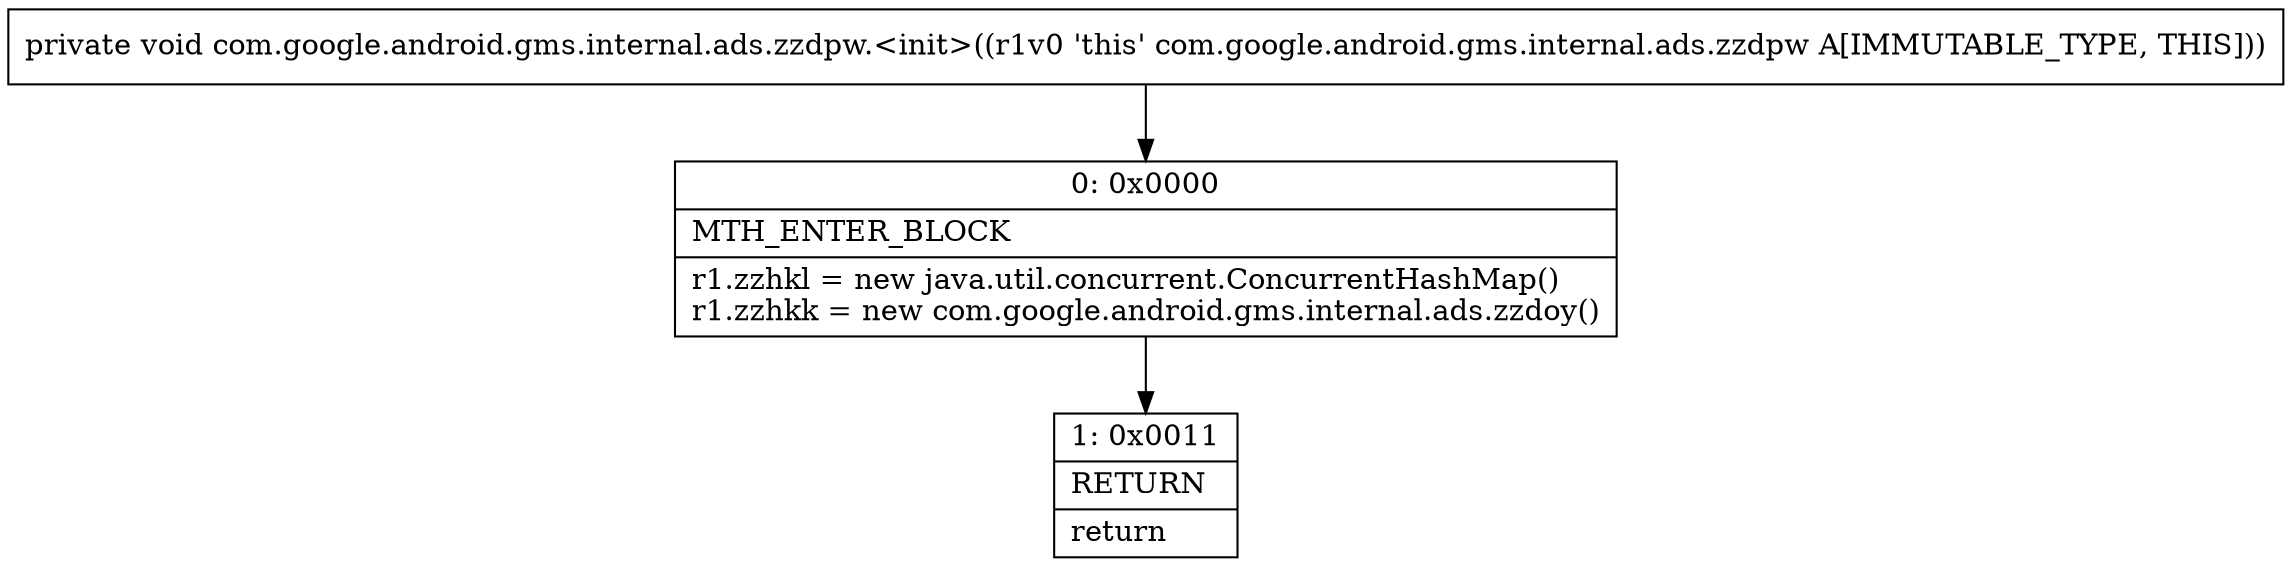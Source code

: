digraph "CFG forcom.google.android.gms.internal.ads.zzdpw.\<init\>()V" {
Node_0 [shape=record,label="{0\:\ 0x0000|MTH_ENTER_BLOCK\l|r1.zzhkl = new java.util.concurrent.ConcurrentHashMap()\lr1.zzhkk = new com.google.android.gms.internal.ads.zzdoy()\l}"];
Node_1 [shape=record,label="{1\:\ 0x0011|RETURN\l|return\l}"];
MethodNode[shape=record,label="{private void com.google.android.gms.internal.ads.zzdpw.\<init\>((r1v0 'this' com.google.android.gms.internal.ads.zzdpw A[IMMUTABLE_TYPE, THIS])) }"];
MethodNode -> Node_0;
Node_0 -> Node_1;
}

